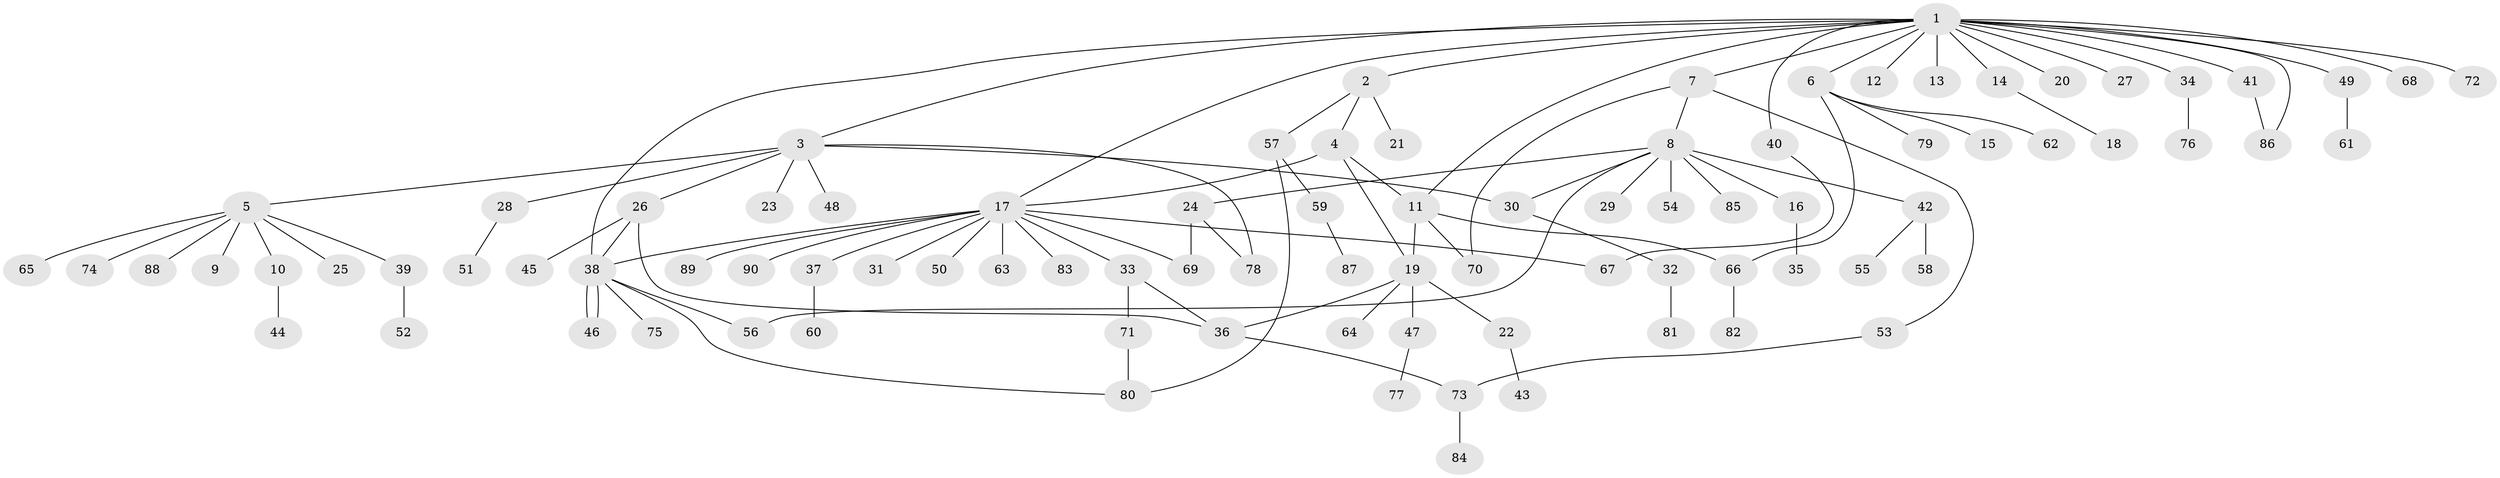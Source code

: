 // coarse degree distribution, {1: 0.8148148148148148, 4: 0.037037037037037035, 6: 0.037037037037037035, 2: 0.07407407407407407, 20: 0.037037037037037035}
// Generated by graph-tools (version 1.1) at 2025/50/03/04/25 21:50:37]
// undirected, 90 vertices, 108 edges
graph export_dot {
graph [start="1"]
  node [color=gray90,style=filled];
  1;
  2;
  3;
  4;
  5;
  6;
  7;
  8;
  9;
  10;
  11;
  12;
  13;
  14;
  15;
  16;
  17;
  18;
  19;
  20;
  21;
  22;
  23;
  24;
  25;
  26;
  27;
  28;
  29;
  30;
  31;
  32;
  33;
  34;
  35;
  36;
  37;
  38;
  39;
  40;
  41;
  42;
  43;
  44;
  45;
  46;
  47;
  48;
  49;
  50;
  51;
  52;
  53;
  54;
  55;
  56;
  57;
  58;
  59;
  60;
  61;
  62;
  63;
  64;
  65;
  66;
  67;
  68;
  69;
  70;
  71;
  72;
  73;
  74;
  75;
  76;
  77;
  78;
  79;
  80;
  81;
  82;
  83;
  84;
  85;
  86;
  87;
  88;
  89;
  90;
  1 -- 2;
  1 -- 3;
  1 -- 6;
  1 -- 7;
  1 -- 11;
  1 -- 12;
  1 -- 13;
  1 -- 14;
  1 -- 17;
  1 -- 20;
  1 -- 27;
  1 -- 34;
  1 -- 38;
  1 -- 40;
  1 -- 41;
  1 -- 49;
  1 -- 68;
  1 -- 72;
  1 -- 86;
  2 -- 4;
  2 -- 21;
  2 -- 57;
  3 -- 5;
  3 -- 23;
  3 -- 26;
  3 -- 28;
  3 -- 30;
  3 -- 48;
  3 -- 78;
  4 -- 11;
  4 -- 17;
  4 -- 19;
  5 -- 9;
  5 -- 10;
  5 -- 25;
  5 -- 39;
  5 -- 65;
  5 -- 74;
  5 -- 88;
  6 -- 15;
  6 -- 62;
  6 -- 66;
  6 -- 79;
  7 -- 8;
  7 -- 53;
  7 -- 70;
  8 -- 16;
  8 -- 24;
  8 -- 29;
  8 -- 30;
  8 -- 42;
  8 -- 54;
  8 -- 56;
  8 -- 85;
  10 -- 44;
  11 -- 19;
  11 -- 66;
  11 -- 70;
  14 -- 18;
  16 -- 35;
  17 -- 31;
  17 -- 33;
  17 -- 37;
  17 -- 38;
  17 -- 50;
  17 -- 63;
  17 -- 67;
  17 -- 69;
  17 -- 83;
  17 -- 89;
  17 -- 90;
  19 -- 22;
  19 -- 36;
  19 -- 47;
  19 -- 64;
  22 -- 43;
  24 -- 69;
  24 -- 78;
  26 -- 36;
  26 -- 38;
  26 -- 45;
  28 -- 51;
  30 -- 32;
  32 -- 81;
  33 -- 36;
  33 -- 71;
  34 -- 76;
  36 -- 73;
  37 -- 60;
  38 -- 46;
  38 -- 46;
  38 -- 56;
  38 -- 75;
  38 -- 80;
  39 -- 52;
  40 -- 67;
  41 -- 86;
  42 -- 55;
  42 -- 58;
  47 -- 77;
  49 -- 61;
  53 -- 73;
  57 -- 59;
  57 -- 80;
  59 -- 87;
  66 -- 82;
  71 -- 80;
  73 -- 84;
}
